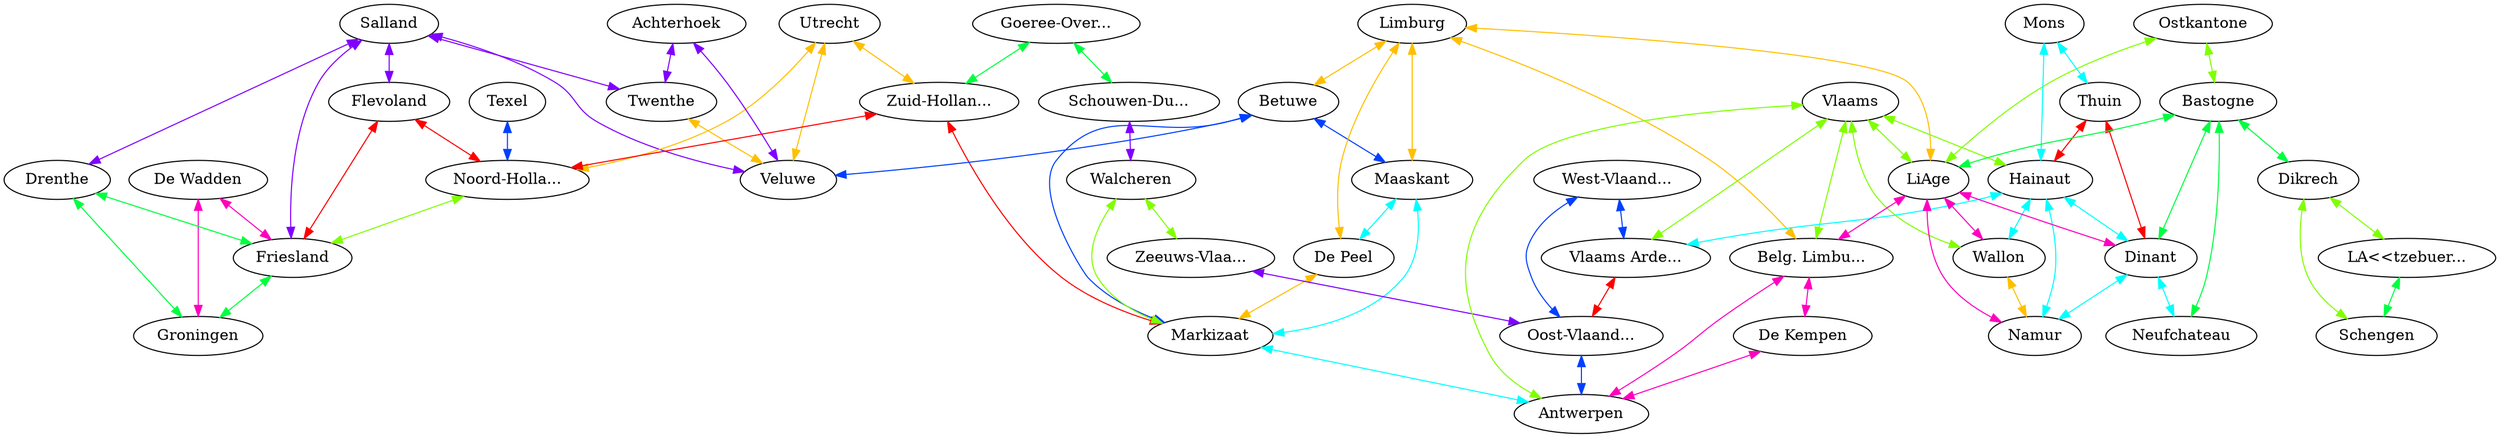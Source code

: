 graph x {
"De Wadden" [pos="3.83333333333333,-0.472222222222222",label="De Wadden"]
"Texel" [pos="3.18055555555556,-1.09722222222222",label="Texel"]
"Groningen" [pos="5.75,-1.09722222222222",label="Groningen"]
"Friesland" [pos="4.52777777777778,-1.36111111111111",label="Friesland"]
"Drenthe" [pos="5.44444444444444,-1.43055555555556",label="Drenthe"]
"Noord-Holland" [pos="3.41666666666667,-2.13888888888889",label="Noord-Holla..."]
"Flevoland" [pos="4.44444444444444,-1.90277777777778",label="Flevoland"]
"Salland" [pos="4.98611111111111,-2.27777777777778",label="Salland"]
"Utrecht" [pos="3.58333333333333,-2.875",label="Utrecht"]
"Veluwe" [pos="4.52777777777778,-2.69444444444444",label="Veluwe"]
"Twenthe" [pos="5.61111111111111,-2.73611111111111",label="Twenthe"]
"Achterhoek" [pos="5.15277777777778,-3.02777777777778",label="Achterhoek"]
"Zuid-Holland" [pos="3.01388888888889,-3.38888888888889",label="Zuid-Hollan..."]
"Betuwe" [pos="3.86111111111111,-3.47222222222222",label="Betuwe"]
"Goeree-Overflakkee" [pos="2.26388888888889,-3.30555555555556",label="Goeree-Over..."]
"Schouwen-Duiveland" [pos="2,-3.52777777777778",label="Schouwen-Du..."]
"Markizaat" [pos="3.36111111111111,-3.80555555555556",label="Markizaat"]
"Maaskant" [pos="4.20833333333333,-3.66666666666667",label="Maaskant"]
"De Peel" [pos="4.02777777777778,-4.26388888888889",label="De Peel"]
"Limburg" [pos="4.75,-4.15277777777778",label="Limburg"]
"Walcheren" [pos="1.75,-3.80555555555556",label="Walcheren"]
"Zeeuws-Vlaanderen" [pos="1.93055555555556,-4.30555555555556",label="Zeeuws-Vlaa..."]
"Antwerpen" [pos="3.01388888888889,-4.77777777777778",label="Antwerpen"]
"De Kempen" [pos="3.43055555555556,-4.43055555555556",label="De Kempen"]
"Belg. Limburg" [pos="4.08333333333333,-5.23611111111111",label="Belg. Limbu..."]
"West-Vlaanderen" [pos="1.47222222222222,-4.58333333333333",label="West-Vlaand..."]
"Oost-Vlaanderen" [pos="2.56944444444444,-4.63888888888889",label="Oost-Vlaand..."]
"Vlaams Ardennen" [pos="2.47222222222222,-5.36111111111111",label="Vlaams Arde..."]
"Vlaams" [pos="3.52777777777778,-5.19444444444444",label="Vlaams"]
"Wallon" [pos="3.52777777777778,-5.55555555555556",label="Wallon"]
"Hainaut" [pos="1.97222222222222,-5.65277777777778",label="Hainaut"]
"Namur" [pos="3.44444444444444,-6.05555555555556",label="Namur"]
"LiAge" [pos="4.27777777777778,-5.68055555555556",label="LiAge"]
"Ostkantone" [pos="4.95833333333333,-6.05555555555556",label="Ostkantone"]
"Mons" [pos="2.23611111111111,-5.97222222222222",label="Mons"]
"Thuin" [pos="2.73611111111111,-6.48611111111111",label="Thuin"]
"Dinant" [pos="3.77777777777778,-6.36111111111111",label="Dinant"]
"Neufchateau" [pos="3.95833333333333,-6.98611111111111",label="Neufchateau"]
"Bastogne" [pos="4.29166666666667,-6.33333333333333",label="Bastogne"]
"Dikrech" [pos="4.75,-6.875",label="Dikrech"]
"Schengen" [pos="5.29166666666667,-7.25",label="Schengen"]
"LA<<tzebuerg" [pos="4.81944444444444,-7.56944444444444",label="LA<<tzebuer..."]
"Limburg" -- "Betuwe" [dir="both",color="0.125,1,1"]
"Limburg" -- "LiAge" [dir="both",color="0.125,1,1"]
"Limburg" -- "Belg. Limburg" [dir="both",color="0.125,1,1"]
"Limburg" -- "De Peel" [dir="both",color="0.125,1,1"]
"Limburg" -- "Maaskant" [dir="both",color="0.125,1,1"]
"Ostkantone" -- "Bastogne" [dir="both",color="0.25,1,1"]
"Ostkantone" -- "LiAge" [dir="both",color="0.25,1,1"]
"Bastogne" -- "Neufchateau" [dir="both",color="0.375,1,1"]
"Bastogne" -- "Dikrech" [dir="both",color="0.375,1,1"]
"Bastogne" -- "Dinant" [dir="both",color="0.375,1,1"]
"Bastogne" -- "LiAge" [dir="both",color="0.375,1,1"]
"Mons" -- "Thuin" [dir="both",color="0.5,1,1"]
"Mons" -- "Hainaut" [dir="both",color="0.5,1,1"]
"West-Vlaanderen" -- "Oost-Vlaanderen" [dir="both",color="0.625,1,1"]
"West-Vlaanderen" -- "Vlaams Ardennen" [dir="both",color="0.625,1,1"]
"Salland" -- "Twenthe" [dir="both",color="0.75,1,1"]
"Salland" -- "Drenthe" [dir="both",color="0.75,1,1"]
"Salland" -- "Friesland" [dir="both",color="0.75,1,1"]
"Salland" -- "Flevoland" [dir="both",color="0.75,1,1"]
"Salland" -- "Veluwe" [dir="both",color="0.75,1,1"]
"De Wadden" -- "Groningen" [dir="both",color="0.875,1,1"]
"De Wadden" -- "Friesland" [dir="both",color="0.875,1,1"]
"Thuin" -- "Hainaut" [dir="both",color="1,1,1"]
"Thuin" -- "Dinant" [dir="both",color="1,1,1"]
"Utrecht" -- "Zuid-Holland" [dir="both",color="0.125,1,1"]
"Utrecht" -- "Noord-Holland" [dir="both",color="0.125,1,1"]
"Utrecht" -- "Veluwe" [dir="both",color="0.125,1,1"]
"Vlaams" -- "Wallon" [dir="both",color="0.25,1,1"]
"Vlaams" -- "Antwerpen" [dir="both",color="0.25,1,1"]
"Vlaams" -- "Hainaut" [dir="both",color="0.25,1,1"]
"Vlaams" -- "LiAge" [dir="both",color="0.25,1,1"]
"Vlaams" -- "Belg. Limburg" [dir="both",color="0.25,1,1"]
"Vlaams" -- "Vlaams Ardennen" [dir="both",color="0.25,1,1"]
"Drenthe" -- "Groningen" [dir="both",color="0.375,1,1"]
"Drenthe" -- "Friesland" [dir="both",color="0.375,1,1"]
"Hainaut" -- "Wallon" [dir="both",color="0.5,1,1"]
"Hainaut" -- "Dinant" [dir="both",color="0.5,1,1"]
"Hainaut" -- "Namur" [dir="both",color="0.5,1,1"]
"Hainaut" -- "Vlaams Ardennen" [dir="both",color="0.5,1,1"]
"Betuwe" -- "Markizaat" [dir="both",color="0.625,1,1"]
"Betuwe" -- "Veluwe" [dir="both",color="0.625,1,1"]
"Betuwe" -- "Maaskant" [dir="both",color="0.625,1,1"]
"Achterhoek" -- "Twenthe" [dir="both",color="0.75,1,1"]
"Achterhoek" -- "Veluwe" [dir="both",color="0.75,1,1"]
"LiAge" -- "Wallon" [dir="both",color="0.875,1,1"]
"LiAge" -- "Dinant" [dir="both",color="0.875,1,1"]
"LiAge" -- "Belg. Limburg" [dir="both",color="0.875,1,1"]
"LiAge" -- "Namur" [dir="both",color="0.875,1,1"]
"Vlaams Ardennen" -- "Oost-Vlaanderen" [dir="both",color="1,1,1"]
"Twenthe" -- "Veluwe" [dir="both",color="0.125,1,1"]
"Dikrech" -- "LA<<tzebuerg" [dir="both",color="0.25,1,1"]
"Dikrech" -- "Schengen" [dir="both",color="0.25,1,1"]
"Goeree-Overflakkee" -- "Schouwen-Duiveland" [dir="both",color="0.375,1,1"]
"Goeree-Overflakkee" -- "Zuid-Holland" [dir="both",color="0.375,1,1"]
"Maaskant" -- "Markizaat" [dir="both",color="0.5,1,1"]
"Maaskant" -- "De Peel" [dir="both",color="0.5,1,1"]
"Texel" -- "Noord-Holland" [dir="both",color="0.625,1,1"]
"Schouwen-Duiveland" -- "Walcheren" [dir="both",color="0.75,1,1"]
"Belg. Limburg" -- "De Kempen" [dir="both",color="0.875,1,1"]
"Belg. Limburg" -- "Antwerpen" [dir="both",color="0.875,1,1"]
"Flevoland" -- "Noord-Holland" [dir="both",color="1,1,1"]
"Flevoland" -- "Friesland" [dir="both",color="1,1,1"]
"De Peel" -- "Markizaat" [dir="both",color="0.125,1,1"]
"Walcheren" -- "Markizaat" [dir="both",color="0.25,1,1"]
"Walcheren" -- "Zeeuws-Vlaanderen" [dir="both",color="0.25,1,1"]
"LA<<tzebuerg" -- "Schengen" [dir="both",color="0.375,1,1"]
"Dinant" -- "Neufchateau" [dir="both",color="0.5,1,1"]
"Dinant" -- "Namur" [dir="both",color="0.5,1,1"]
"Zeeuws-Vlaanderen" -- "Oost-Vlaanderen" [dir="both",color="0.75,1,1"]
"De Kempen" -- "Antwerpen" [dir="both",color="0.875,1,1"]
"Zuid-Holland" -- "Markizaat" [dir="both",color="1,1,1"]
"Zuid-Holland" -- "Noord-Holland" [dir="both",color="1,1,1"]
"Wallon" -- "Namur" [dir="both",color="0.125,1,1"]
"Noord-Holland" -- "Friesland" [dir="both",color="0.25,1,1"]
"Friesland" -- "Groningen" [dir="both",color="0.375,1,1"]
"Markizaat" -- "Antwerpen" [dir="both",color="0.5,1,1"]
"Oost-Vlaanderen" -- "Antwerpen" [dir="both",color="0.625,1,1"]
}
